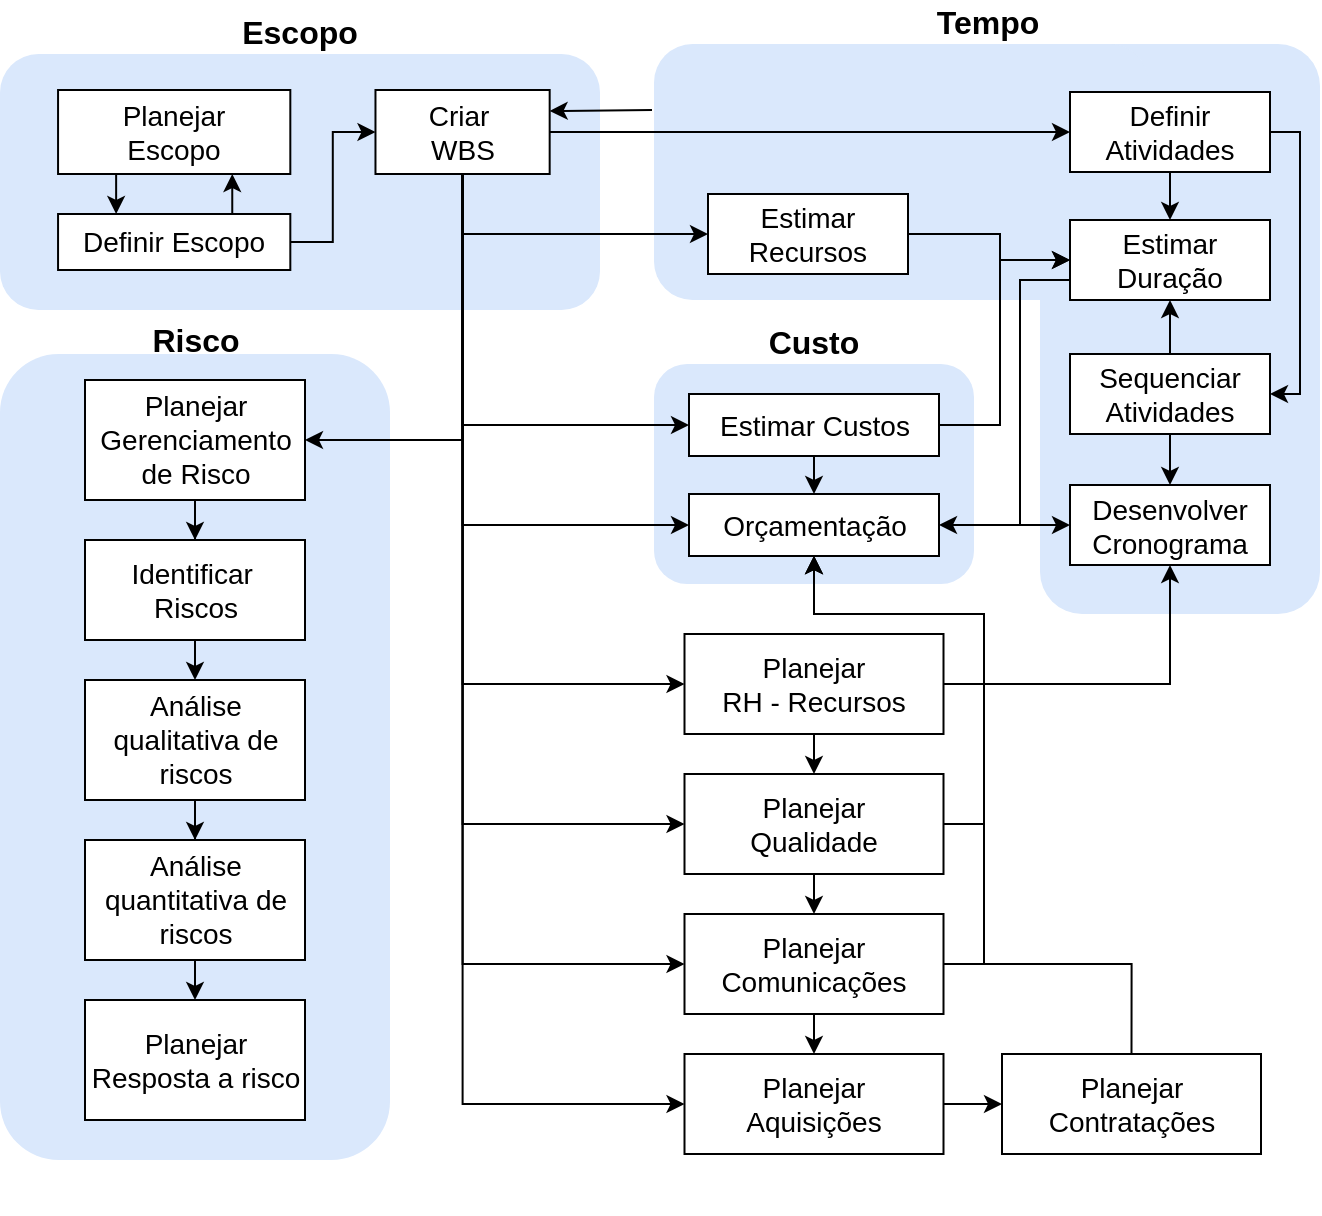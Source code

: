 <mxfile version="24.2.5" type="device">
  <diagram name="Página-1" id="yaUZyIik-JmLecXdLBgr">
    <mxGraphModel dx="1600" dy="953" grid="1" gridSize="10" guides="1" tooltips="1" connect="1" arrows="1" fold="1" page="1" pageScale="1" pageWidth="827" pageHeight="1169" math="0" shadow="0">
      <root>
        <mxCell id="0" />
        <mxCell id="1" parent="0" />
        <mxCell id="bHBypFLLKrIF1gswNG2I-41" value="" style="rounded=1;whiteSpace=wrap;html=1;fillColor=#dae8fc;strokeColor=none;" vertex="1" parent="1">
          <mxGeometry x="467" y="335" width="160" height="110" as="geometry" />
        </mxCell>
        <mxCell id="bHBypFLLKrIF1gswNG2I-24" value="" style="group;strokeColor=none;" vertex="1" connectable="0" parent="1">
          <mxGeometry x="140" y="158" width="300" height="162" as="geometry" />
        </mxCell>
        <mxCell id="bHBypFLLKrIF1gswNG2I-1" value="" style="rounded=1;whiteSpace=wrap;html=1;fillColor=#dae8fc;strokeColor=none;" vertex="1" parent="bHBypFLLKrIF1gswNG2I-24">
          <mxGeometry y="22" width="300" height="128" as="geometry" />
        </mxCell>
        <mxCell id="bHBypFLLKrIF1gswNG2I-4" style="edgeStyle=orthogonalEdgeStyle;rounded=0;orthogonalLoop=1;jettySize=auto;html=1;exitX=0.25;exitY=1;exitDx=0;exitDy=0;entryX=0.25;entryY=0;entryDx=0;entryDy=0;" edge="1" parent="bHBypFLLKrIF1gswNG2I-24" source="bHBypFLLKrIF1gswNG2I-2" target="bHBypFLLKrIF1gswNG2I-3">
          <mxGeometry relative="1" as="geometry" />
        </mxCell>
        <mxCell id="bHBypFLLKrIF1gswNG2I-2" value="&lt;font style=&quot;font-size: 14px;&quot;&gt;Planejar&lt;/font&gt;&lt;div style=&quot;font-size: 14px;&quot;&gt;&lt;font style=&quot;font-size: 14px;&quot;&gt;Escopo&lt;/font&gt;&lt;/div&gt;" style="rounded=0;whiteSpace=wrap;html=1;" vertex="1" parent="bHBypFLLKrIF1gswNG2I-24">
          <mxGeometry x="29.032" y="40" width="116.129" height="42" as="geometry" />
        </mxCell>
        <mxCell id="bHBypFLLKrIF1gswNG2I-5" style="edgeStyle=orthogonalEdgeStyle;rounded=0;orthogonalLoop=1;jettySize=auto;html=1;exitX=0.75;exitY=0;exitDx=0;exitDy=0;entryX=0.75;entryY=1;entryDx=0;entryDy=0;" edge="1" parent="bHBypFLLKrIF1gswNG2I-24" source="bHBypFLLKrIF1gswNG2I-3" target="bHBypFLLKrIF1gswNG2I-2">
          <mxGeometry relative="1" as="geometry" />
        </mxCell>
        <mxCell id="bHBypFLLKrIF1gswNG2I-8" style="edgeStyle=orthogonalEdgeStyle;rounded=0;orthogonalLoop=1;jettySize=auto;html=1;exitX=1;exitY=0.5;exitDx=0;exitDy=0;entryX=0;entryY=0.5;entryDx=0;entryDy=0;" edge="1" parent="bHBypFLLKrIF1gswNG2I-24" source="bHBypFLLKrIF1gswNG2I-3" target="bHBypFLLKrIF1gswNG2I-6">
          <mxGeometry relative="1" as="geometry" />
        </mxCell>
        <mxCell id="bHBypFLLKrIF1gswNG2I-3" value="&lt;span style=&quot;font-size: 14px;&quot;&gt;Definir Escopo&lt;/span&gt;" style="rounded=0;whiteSpace=wrap;html=1;" vertex="1" parent="bHBypFLLKrIF1gswNG2I-24">
          <mxGeometry x="29.032" y="102" width="116.129" height="28" as="geometry" />
        </mxCell>
        <mxCell id="bHBypFLLKrIF1gswNG2I-6" value="&lt;span style=&quot;font-size: 14px;&quot;&gt;Criar&amp;nbsp;&lt;/span&gt;&lt;div&gt;&lt;span style=&quot;font-size: 14px;&quot;&gt;WBS&lt;/span&gt;&lt;/div&gt;" style="rounded=0;whiteSpace=wrap;html=1;" vertex="1" parent="bHBypFLLKrIF1gswNG2I-24">
          <mxGeometry x="187.742" y="40" width="87.097" height="42" as="geometry" />
        </mxCell>
        <mxCell id="bHBypFLLKrIF1gswNG2I-9" value="&lt;b&gt;&lt;font style=&quot;font-size: 16px;&quot;&gt;Escopo&lt;/font&gt;&lt;/b&gt;" style="text;html=1;align=center;verticalAlign=middle;whiteSpace=wrap;rounded=0;" vertex="1" parent="bHBypFLLKrIF1gswNG2I-24">
          <mxGeometry x="120.968" width="58.065" height="22" as="geometry" />
        </mxCell>
        <mxCell id="bHBypFLLKrIF1gswNG2I-40" value="" style="rounded=1;whiteSpace=wrap;html=1;fillColor=#dae8fc;strokeColor=none;" vertex="1" parent="1">
          <mxGeometry x="660" y="175" width="140" height="285" as="geometry" />
        </mxCell>
        <mxCell id="bHBypFLLKrIF1gswNG2I-37" value="" style="rounded=1;whiteSpace=wrap;html=1;fillColor=#dae8fc;strokeColor=none;" vertex="1" parent="1">
          <mxGeometry x="467" y="175" width="247" height="128" as="geometry" />
        </mxCell>
        <mxCell id="bHBypFLLKrIF1gswNG2I-22" value="" style="group" vertex="1" connectable="0" parent="1">
          <mxGeometry x="140" y="313" width="195" height="447" as="geometry" />
        </mxCell>
        <mxCell id="bHBypFLLKrIF1gswNG2I-10" value="&lt;b&gt;&lt;font style=&quot;font-size: 16px;&quot;&gt;Risco&lt;/font&gt;&lt;/b&gt;" style="text;html=1;align=center;verticalAlign=middle;whiteSpace=wrap;rounded=0;" vertex="1" parent="bHBypFLLKrIF1gswNG2I-22">
          <mxGeometry x="67.5" width="60" height="20" as="geometry" />
        </mxCell>
        <mxCell id="bHBypFLLKrIF1gswNG2I-11" value="" style="rounded=1;whiteSpace=wrap;html=1;fillColor=#dae8fc;strokeColor=none;" vertex="1" parent="bHBypFLLKrIF1gswNG2I-22">
          <mxGeometry y="17" width="195" height="403" as="geometry" />
        </mxCell>
        <mxCell id="bHBypFLLKrIF1gswNG2I-14" style="edgeStyle=orthogonalEdgeStyle;rounded=0;orthogonalLoop=1;jettySize=auto;html=1;exitX=0.5;exitY=1;exitDx=0;exitDy=0;" edge="1" parent="bHBypFLLKrIF1gswNG2I-22" source="bHBypFLLKrIF1gswNG2I-12" target="bHBypFLLKrIF1gswNG2I-13">
          <mxGeometry relative="1" as="geometry" />
        </mxCell>
        <mxCell id="bHBypFLLKrIF1gswNG2I-12" value="&lt;span style=&quot;font-size: 14px;&quot;&gt;Planejar Gerenciamento de Risco&lt;/span&gt;" style="rounded=0;whiteSpace=wrap;html=1;" vertex="1" parent="bHBypFLLKrIF1gswNG2I-22">
          <mxGeometry x="42.5" y="30" width="110" height="60" as="geometry" />
        </mxCell>
        <mxCell id="bHBypFLLKrIF1gswNG2I-16" style="edgeStyle=orthogonalEdgeStyle;rounded=0;orthogonalLoop=1;jettySize=auto;html=1;exitX=0.5;exitY=1;exitDx=0;exitDy=0;entryX=0.5;entryY=0;entryDx=0;entryDy=0;" edge="1" parent="bHBypFLLKrIF1gswNG2I-22" source="bHBypFLLKrIF1gswNG2I-13" target="bHBypFLLKrIF1gswNG2I-15">
          <mxGeometry relative="1" as="geometry" />
        </mxCell>
        <mxCell id="bHBypFLLKrIF1gswNG2I-13" value="&lt;span style=&quot;font-size: 14px;&quot;&gt;Identificar&amp;nbsp;&lt;/span&gt;&lt;div&gt;&lt;span style=&quot;font-size: 14px;&quot;&gt;Riscos&lt;/span&gt;&lt;/div&gt;" style="rounded=0;whiteSpace=wrap;html=1;" vertex="1" parent="bHBypFLLKrIF1gswNG2I-22">
          <mxGeometry x="42.5" y="110" width="110" height="50" as="geometry" />
        </mxCell>
        <mxCell id="bHBypFLLKrIF1gswNG2I-18" style="edgeStyle=orthogonalEdgeStyle;rounded=0;orthogonalLoop=1;jettySize=auto;html=1;exitX=0.5;exitY=1;exitDx=0;exitDy=0;" edge="1" parent="bHBypFLLKrIF1gswNG2I-22" source="bHBypFLLKrIF1gswNG2I-15" target="bHBypFLLKrIF1gswNG2I-17">
          <mxGeometry relative="1" as="geometry" />
        </mxCell>
        <mxCell id="bHBypFLLKrIF1gswNG2I-15" value="&lt;font style=&quot;font-size: 14px;&quot;&gt;Análise &lt;br&gt;qualitativa de &lt;br&gt;riscos&lt;/font&gt;" style="rounded=0;whiteSpace=wrap;html=1;" vertex="1" parent="bHBypFLLKrIF1gswNG2I-22">
          <mxGeometry x="42.5" y="180" width="110" height="60" as="geometry" />
        </mxCell>
        <mxCell id="bHBypFLLKrIF1gswNG2I-20" style="edgeStyle=orthogonalEdgeStyle;rounded=0;orthogonalLoop=1;jettySize=auto;html=1;exitX=0.5;exitY=1;exitDx=0;exitDy=0;entryX=0.5;entryY=0;entryDx=0;entryDy=0;" edge="1" parent="bHBypFLLKrIF1gswNG2I-22" source="bHBypFLLKrIF1gswNG2I-17" target="bHBypFLLKrIF1gswNG2I-19">
          <mxGeometry relative="1" as="geometry" />
        </mxCell>
        <mxCell id="bHBypFLLKrIF1gswNG2I-17" value="&lt;font style=&quot;font-size: 14px;&quot;&gt;Análise &lt;br&gt;quantitativa de &lt;br&gt;riscos&lt;/font&gt;" style="rounded=0;whiteSpace=wrap;html=1;" vertex="1" parent="bHBypFLLKrIF1gswNG2I-22">
          <mxGeometry x="42.5" y="260" width="110" height="60" as="geometry" />
        </mxCell>
        <mxCell id="bHBypFLLKrIF1gswNG2I-19" value="&lt;span style=&quot;font-size: 14px;&quot;&gt;Planejar Resposta a risco&lt;/span&gt;" style="rounded=0;whiteSpace=wrap;html=1;" vertex="1" parent="bHBypFLLKrIF1gswNG2I-22">
          <mxGeometry x="42.5" y="340" width="110" height="60" as="geometry" />
        </mxCell>
        <mxCell id="bHBypFLLKrIF1gswNG2I-88" style="edgeStyle=orthogonalEdgeStyle;rounded=0;orthogonalLoop=1;jettySize=auto;html=1;exitX=1;exitY=0.5;exitDx=0;exitDy=0;entryX=0;entryY=0.5;entryDx=0;entryDy=0;" edge="1" parent="1" source="bHBypFLLKrIF1gswNG2I-23" target="bHBypFLLKrIF1gswNG2I-26">
          <mxGeometry relative="1" as="geometry">
            <Array as="points">
              <mxPoint x="640" y="270" />
              <mxPoint x="640" y="283" />
            </Array>
          </mxGeometry>
        </mxCell>
        <mxCell id="bHBypFLLKrIF1gswNG2I-23" value="&lt;span style=&quot;font-size: 14px;&quot;&gt;Estimar&lt;/span&gt;&lt;div&gt;&lt;span style=&quot;font-size: 14px;&quot;&gt;Recursos&lt;/span&gt;&lt;/div&gt;" style="rounded=0;whiteSpace=wrap;html=1;" vertex="1" parent="1">
          <mxGeometry x="494" y="250" width="100" height="40" as="geometry" />
        </mxCell>
        <mxCell id="bHBypFLLKrIF1gswNG2I-75" style="edgeStyle=orthogonalEdgeStyle;rounded=0;orthogonalLoop=1;jettySize=auto;html=1;exitX=1;exitY=0.5;exitDx=0;exitDy=0;entryX=1;entryY=0.5;entryDx=0;entryDy=0;" edge="1" parent="1" source="bHBypFLLKrIF1gswNG2I-25" target="bHBypFLLKrIF1gswNG2I-47">
          <mxGeometry relative="1" as="geometry">
            <Array as="points">
              <mxPoint x="790" y="219" />
              <mxPoint x="790" y="350" />
            </Array>
          </mxGeometry>
        </mxCell>
        <mxCell id="bHBypFLLKrIF1gswNG2I-77" style="edgeStyle=orthogonalEdgeStyle;rounded=0;orthogonalLoop=1;jettySize=auto;html=1;exitX=0.5;exitY=1;exitDx=0;exitDy=0;" edge="1" parent="1" source="bHBypFLLKrIF1gswNG2I-25" target="bHBypFLLKrIF1gswNG2I-26">
          <mxGeometry relative="1" as="geometry" />
        </mxCell>
        <mxCell id="bHBypFLLKrIF1gswNG2I-25" value="&lt;span style=&quot;font-size: 14px;&quot;&gt;Definir&lt;/span&gt;&lt;div&gt;&lt;span style=&quot;font-size: 14px;&quot;&gt;Atividades&lt;/span&gt;&lt;/div&gt;" style="rounded=0;whiteSpace=wrap;html=1;" vertex="1" parent="1">
          <mxGeometry x="675" y="199" width="100" height="40" as="geometry" />
        </mxCell>
        <mxCell id="bHBypFLLKrIF1gswNG2I-90" style="edgeStyle=orthogonalEdgeStyle;rounded=0;orthogonalLoop=1;jettySize=auto;html=1;exitX=0;exitY=0.75;exitDx=0;exitDy=0;entryX=0;entryY=0.5;entryDx=0;entryDy=0;" edge="1" parent="1" source="bHBypFLLKrIF1gswNG2I-26" target="bHBypFLLKrIF1gswNG2I-48">
          <mxGeometry relative="1" as="geometry">
            <Array as="points">
              <mxPoint x="650" y="293" />
              <mxPoint x="650" y="415" />
            </Array>
          </mxGeometry>
        </mxCell>
        <mxCell id="bHBypFLLKrIF1gswNG2I-91" style="edgeStyle=orthogonalEdgeStyle;rounded=0;orthogonalLoop=1;jettySize=auto;html=1;exitX=0;exitY=0.75;exitDx=0;exitDy=0;entryX=1;entryY=0.5;entryDx=0;entryDy=0;" edge="1" parent="1" source="bHBypFLLKrIF1gswNG2I-26" target="bHBypFLLKrIF1gswNG2I-43">
          <mxGeometry relative="1" as="geometry">
            <Array as="points">
              <mxPoint x="650" y="293" />
              <mxPoint x="650" y="415" />
            </Array>
          </mxGeometry>
        </mxCell>
        <mxCell id="bHBypFLLKrIF1gswNG2I-26" value="&lt;span style=&quot;font-size: 14px;&quot;&gt;Estimar Duração&lt;/span&gt;" style="rounded=0;whiteSpace=wrap;html=1;" vertex="1" parent="1">
          <mxGeometry x="675" y="263" width="100" height="40" as="geometry" />
        </mxCell>
        <mxCell id="bHBypFLLKrIF1gswNG2I-44" style="edgeStyle=orthogonalEdgeStyle;rounded=0;orthogonalLoop=1;jettySize=auto;html=1;exitX=0.5;exitY=1;exitDx=0;exitDy=0;entryX=0.5;entryY=0;entryDx=0;entryDy=0;" edge="1" parent="1" source="bHBypFLLKrIF1gswNG2I-42" target="bHBypFLLKrIF1gswNG2I-43">
          <mxGeometry relative="1" as="geometry" />
        </mxCell>
        <mxCell id="bHBypFLLKrIF1gswNG2I-86" style="edgeStyle=orthogonalEdgeStyle;rounded=0;orthogonalLoop=1;jettySize=auto;html=1;exitX=1;exitY=0.5;exitDx=0;exitDy=0;entryX=0;entryY=0.5;entryDx=0;entryDy=0;" edge="1" parent="1" source="bHBypFLLKrIF1gswNG2I-42" target="bHBypFLLKrIF1gswNG2I-26">
          <mxGeometry relative="1" as="geometry">
            <Array as="points">
              <mxPoint x="640" y="366" />
              <mxPoint x="640" y="283" />
            </Array>
          </mxGeometry>
        </mxCell>
        <mxCell id="bHBypFLLKrIF1gswNG2I-42" value="&lt;span style=&quot;font-size: 14px;&quot;&gt;Estimar Custos&lt;/span&gt;" style="rounded=0;whiteSpace=wrap;html=1;" vertex="1" parent="1">
          <mxGeometry x="484.5" y="350" width="125" height="31" as="geometry" />
        </mxCell>
        <mxCell id="bHBypFLLKrIF1gswNG2I-43" value="&lt;span style=&quot;font-size: 14px;&quot;&gt;Orçamentação&lt;/span&gt;" style="rounded=0;whiteSpace=wrap;html=1;" vertex="1" parent="1">
          <mxGeometry x="484.5" y="400" width="125" height="31" as="geometry" />
        </mxCell>
        <mxCell id="bHBypFLLKrIF1gswNG2I-45" value="&lt;b&gt;&lt;font style=&quot;font-size: 16px;&quot;&gt;Tempo&lt;/font&gt;&lt;/b&gt;" style="text;html=1;align=center;verticalAlign=middle;whiteSpace=wrap;rounded=0;" vertex="1" parent="1">
          <mxGeometry x="604" y="153" width="60" height="22" as="geometry" />
        </mxCell>
        <mxCell id="bHBypFLLKrIF1gswNG2I-46" value="&lt;b&gt;&lt;font style=&quot;font-size: 16px;&quot;&gt;Custo&lt;/font&gt;&lt;/b&gt;" style="text;html=1;align=center;verticalAlign=middle;whiteSpace=wrap;rounded=0;" vertex="1" parent="1">
          <mxGeometry x="517" y="313" width="60" height="22" as="geometry" />
        </mxCell>
        <mxCell id="bHBypFLLKrIF1gswNG2I-78" style="edgeStyle=orthogonalEdgeStyle;rounded=0;orthogonalLoop=1;jettySize=auto;html=1;exitX=0.5;exitY=0;exitDx=0;exitDy=0;" edge="1" parent="1" source="bHBypFLLKrIF1gswNG2I-47" target="bHBypFLLKrIF1gswNG2I-26">
          <mxGeometry relative="1" as="geometry" />
        </mxCell>
        <mxCell id="bHBypFLLKrIF1gswNG2I-89" style="edgeStyle=orthogonalEdgeStyle;rounded=0;orthogonalLoop=1;jettySize=auto;html=1;exitX=0.5;exitY=1;exitDx=0;exitDy=0;" edge="1" parent="1" source="bHBypFLLKrIF1gswNG2I-47" target="bHBypFLLKrIF1gswNG2I-48">
          <mxGeometry relative="1" as="geometry" />
        </mxCell>
        <mxCell id="bHBypFLLKrIF1gswNG2I-47" value="&lt;span style=&quot;font-size: 14px;&quot;&gt;Sequenciar&lt;/span&gt;&lt;div&gt;&lt;span style=&quot;font-size: 14px;&quot;&gt;Atividades&lt;/span&gt;&lt;/div&gt;" style="rounded=0;whiteSpace=wrap;html=1;" vertex="1" parent="1">
          <mxGeometry x="675" y="330" width="100" height="40" as="geometry" />
        </mxCell>
        <mxCell id="bHBypFLLKrIF1gswNG2I-48" value="&lt;font style=&quot;font-size: 14px;&quot;&gt;Desenvolver&lt;/font&gt;&lt;div style=&quot;font-size: 14px;&quot;&gt;&lt;font style=&quot;font-size: 14px;&quot;&gt;Cronograma&lt;/font&gt;&lt;/div&gt;" style="rounded=0;whiteSpace=wrap;html=1;" vertex="1" parent="1">
          <mxGeometry x="675" y="395.5" width="100" height="40" as="geometry" />
        </mxCell>
        <mxCell id="bHBypFLLKrIF1gswNG2I-49" style="edgeStyle=orthogonalEdgeStyle;rounded=0;orthogonalLoop=1;jettySize=auto;html=1;exitX=1;exitY=0.5;exitDx=0;exitDy=0;" edge="1" parent="1" source="bHBypFLLKrIF1gswNG2I-6" target="bHBypFLLKrIF1gswNG2I-25">
          <mxGeometry relative="1" as="geometry" />
        </mxCell>
        <mxCell id="bHBypFLLKrIF1gswNG2I-52" value="" style="endArrow=classic;html=1;rounded=0;entryX=1;entryY=0.25;entryDx=0;entryDy=0;" edge="1" parent="1" target="bHBypFLLKrIF1gswNG2I-6">
          <mxGeometry width="50" height="50" relative="1" as="geometry">
            <mxPoint x="466" y="208" as="sourcePoint" />
            <mxPoint x="510" y="200" as="targetPoint" />
          </mxGeometry>
        </mxCell>
        <mxCell id="bHBypFLLKrIF1gswNG2I-56" style="edgeStyle=orthogonalEdgeStyle;rounded=0;orthogonalLoop=1;jettySize=auto;html=1;exitX=0.5;exitY=1;exitDx=0;exitDy=0;entryX=0.5;entryY=0;entryDx=0;entryDy=0;" edge="1" parent="1" source="bHBypFLLKrIF1gswNG2I-54" target="bHBypFLLKrIF1gswNG2I-55">
          <mxGeometry relative="1" as="geometry" />
        </mxCell>
        <mxCell id="bHBypFLLKrIF1gswNG2I-71" style="edgeStyle=orthogonalEdgeStyle;rounded=0;orthogonalLoop=1;jettySize=auto;html=1;exitX=1;exitY=0.5;exitDx=0;exitDy=0;" edge="1" parent="1" source="bHBypFLLKrIF1gswNG2I-54" target="bHBypFLLKrIF1gswNG2I-43">
          <mxGeometry relative="1" as="geometry">
            <Array as="points">
              <mxPoint x="632" y="565" />
              <mxPoint x="632" y="460" />
              <mxPoint x="547" y="460" />
            </Array>
          </mxGeometry>
        </mxCell>
        <mxCell id="bHBypFLLKrIF1gswNG2I-54" value="&lt;font style=&quot;font-size: 14px;&quot;&gt;Planejar&lt;/font&gt;&lt;div&gt;&lt;span style=&quot;font-size: 14px; background-color: initial;&quot;&gt;Qualidade&lt;/span&gt;&lt;/div&gt;" style="rounded=0;whiteSpace=wrap;html=1;" vertex="1" parent="1">
          <mxGeometry x="482.25" y="540" width="129.5" height="50" as="geometry" />
        </mxCell>
        <mxCell id="bHBypFLLKrIF1gswNG2I-67" style="edgeStyle=orthogonalEdgeStyle;rounded=0;orthogonalLoop=1;jettySize=auto;html=1;exitX=0.5;exitY=1;exitDx=0;exitDy=0;entryX=0.5;entryY=0;entryDx=0;entryDy=0;" edge="1" parent="1" source="bHBypFLLKrIF1gswNG2I-55" target="bHBypFLLKrIF1gswNG2I-57">
          <mxGeometry relative="1" as="geometry" />
        </mxCell>
        <mxCell id="bHBypFLLKrIF1gswNG2I-72" style="edgeStyle=orthogonalEdgeStyle;rounded=0;orthogonalLoop=1;jettySize=auto;html=1;exitX=1;exitY=0.5;exitDx=0;exitDy=0;entryX=0.5;entryY=1;entryDx=0;entryDy=0;" edge="1" parent="1" source="bHBypFLLKrIF1gswNG2I-55" target="bHBypFLLKrIF1gswNG2I-43">
          <mxGeometry relative="1" as="geometry">
            <Array as="points">
              <mxPoint x="632" y="635" />
              <mxPoint x="632" y="460" />
              <mxPoint x="547" y="460" />
            </Array>
          </mxGeometry>
        </mxCell>
        <mxCell id="bHBypFLLKrIF1gswNG2I-55" value="&lt;font style=&quot;font-size: 14px;&quot;&gt;Planejar&lt;/font&gt;&lt;div&gt;&lt;span style=&quot;font-size: 14px; background-color: initial;&quot;&gt;Comunicações&lt;/span&gt;&lt;/div&gt;" style="rounded=0;whiteSpace=wrap;html=1;" vertex="1" parent="1">
          <mxGeometry x="482.25" y="610" width="129.5" height="50" as="geometry" />
        </mxCell>
        <mxCell id="bHBypFLLKrIF1gswNG2I-69" style="edgeStyle=orthogonalEdgeStyle;rounded=0;orthogonalLoop=1;jettySize=auto;html=1;exitX=1;exitY=0.5;exitDx=0;exitDy=0;entryX=0;entryY=0.5;entryDx=0;entryDy=0;" edge="1" parent="1" source="bHBypFLLKrIF1gswNG2I-57" target="bHBypFLLKrIF1gswNG2I-68">
          <mxGeometry relative="1" as="geometry" />
        </mxCell>
        <mxCell id="bHBypFLLKrIF1gswNG2I-57" value="&lt;font style=&quot;font-size: 14px;&quot;&gt;Planejar&lt;/font&gt;&lt;div&gt;&lt;span style=&quot;font-size: 14px; background-color: initial;&quot;&gt;Aquisições&lt;/span&gt;&lt;/div&gt;" style="rounded=0;whiteSpace=wrap;html=1;" vertex="1" parent="1">
          <mxGeometry x="482.25" y="680" width="129.5" height="50" as="geometry" />
        </mxCell>
        <mxCell id="bHBypFLLKrIF1gswNG2I-53" style="edgeStyle=orthogonalEdgeStyle;rounded=0;orthogonalLoop=1;jettySize=auto;html=1;exitX=0.5;exitY=1;exitDx=0;exitDy=0;entryX=0;entryY=0.5;entryDx=0;entryDy=0;" edge="1" parent="1" source="bHBypFLLKrIF1gswNG2I-6" target="bHBypFLLKrIF1gswNG2I-57">
          <mxGeometry relative="1" as="geometry">
            <mxPoint x="371.621" y="670.69" as="targetPoint" />
          </mxGeometry>
        </mxCell>
        <mxCell id="bHBypFLLKrIF1gswNG2I-58" style="edgeStyle=orthogonalEdgeStyle;rounded=0;orthogonalLoop=1;jettySize=auto;html=1;exitX=0.5;exitY=1;exitDx=0;exitDy=0;entryX=1;entryY=0.5;entryDx=0;entryDy=0;" edge="1" parent="1" source="bHBypFLLKrIF1gswNG2I-6" target="bHBypFLLKrIF1gswNG2I-12">
          <mxGeometry relative="1" as="geometry" />
        </mxCell>
        <mxCell id="bHBypFLLKrIF1gswNG2I-59" style="edgeStyle=orthogonalEdgeStyle;rounded=0;orthogonalLoop=1;jettySize=auto;html=1;exitX=0.5;exitY=1;exitDx=0;exitDy=0;entryX=0;entryY=0.5;entryDx=0;entryDy=0;" edge="1" parent="1" source="bHBypFLLKrIF1gswNG2I-6" target="bHBypFLLKrIF1gswNG2I-23">
          <mxGeometry relative="1" as="geometry" />
        </mxCell>
        <mxCell id="bHBypFLLKrIF1gswNG2I-60" style="edgeStyle=orthogonalEdgeStyle;rounded=0;orthogonalLoop=1;jettySize=auto;html=1;exitX=0.5;exitY=1;exitDx=0;exitDy=0;entryX=0;entryY=0.5;entryDx=0;entryDy=0;" edge="1" parent="1" source="bHBypFLLKrIF1gswNG2I-6" target="bHBypFLLKrIF1gswNG2I-42">
          <mxGeometry relative="1" as="geometry" />
        </mxCell>
        <mxCell id="bHBypFLLKrIF1gswNG2I-61" style="edgeStyle=orthogonalEdgeStyle;rounded=0;orthogonalLoop=1;jettySize=auto;html=1;exitX=0.5;exitY=1;exitDx=0;exitDy=0;entryX=0;entryY=0.5;entryDx=0;entryDy=0;" edge="1" parent="1" source="bHBypFLLKrIF1gswNG2I-6" target="bHBypFLLKrIF1gswNG2I-43">
          <mxGeometry relative="1" as="geometry" />
        </mxCell>
        <mxCell id="bHBypFLLKrIF1gswNG2I-62" style="edgeStyle=orthogonalEdgeStyle;rounded=0;orthogonalLoop=1;jettySize=auto;html=1;exitX=0.5;exitY=1;exitDx=0;exitDy=0;entryX=0;entryY=0.5;entryDx=0;entryDy=0;" edge="1" parent="1" source="bHBypFLLKrIF1gswNG2I-6" target="bHBypFLLKrIF1gswNG2I-54">
          <mxGeometry relative="1" as="geometry" />
        </mxCell>
        <mxCell id="bHBypFLLKrIF1gswNG2I-63" style="edgeStyle=orthogonalEdgeStyle;rounded=0;orthogonalLoop=1;jettySize=auto;html=1;exitX=0.5;exitY=1;exitDx=0;exitDy=0;entryX=0;entryY=0.5;entryDx=0;entryDy=0;" edge="1" parent="1" source="bHBypFLLKrIF1gswNG2I-6" target="bHBypFLLKrIF1gswNG2I-55">
          <mxGeometry relative="1" as="geometry" />
        </mxCell>
        <mxCell id="bHBypFLLKrIF1gswNG2I-66" style="edgeStyle=orthogonalEdgeStyle;rounded=0;orthogonalLoop=1;jettySize=auto;html=1;exitX=0.5;exitY=1;exitDx=0;exitDy=0;entryX=0.5;entryY=0;entryDx=0;entryDy=0;" edge="1" parent="1" source="bHBypFLLKrIF1gswNG2I-64" target="bHBypFLLKrIF1gswNG2I-54">
          <mxGeometry relative="1" as="geometry" />
        </mxCell>
        <mxCell id="bHBypFLLKrIF1gswNG2I-79" style="edgeStyle=orthogonalEdgeStyle;rounded=0;orthogonalLoop=1;jettySize=auto;html=1;exitX=1;exitY=0.5;exitDx=0;exitDy=0;" edge="1" parent="1" source="bHBypFLLKrIF1gswNG2I-64" target="bHBypFLLKrIF1gswNG2I-48">
          <mxGeometry relative="1" as="geometry" />
        </mxCell>
        <mxCell id="bHBypFLLKrIF1gswNG2I-64" value="&lt;font style=&quot;font-size: 14px;&quot;&gt;Planejar&lt;/font&gt;&lt;div&gt;&lt;span style=&quot;font-size: 14px; background-color: initial;&quot;&gt;RH - Recursos&lt;/span&gt;&lt;/div&gt;" style="rounded=0;whiteSpace=wrap;html=1;" vertex="1" parent="1">
          <mxGeometry x="482.25" y="470" width="129.5" height="50" as="geometry" />
        </mxCell>
        <mxCell id="bHBypFLLKrIF1gswNG2I-65" style="edgeStyle=orthogonalEdgeStyle;rounded=0;orthogonalLoop=1;jettySize=auto;html=1;exitX=0.5;exitY=1;exitDx=0;exitDy=0;entryX=0;entryY=0.5;entryDx=0;entryDy=0;" edge="1" parent="1" source="bHBypFLLKrIF1gswNG2I-6" target="bHBypFLLKrIF1gswNG2I-64">
          <mxGeometry relative="1" as="geometry" />
        </mxCell>
        <mxCell id="bHBypFLLKrIF1gswNG2I-73" style="edgeStyle=orthogonalEdgeStyle;rounded=0;orthogonalLoop=1;jettySize=auto;html=1;exitX=0.5;exitY=0;exitDx=0;exitDy=0;" edge="1" parent="1" source="bHBypFLLKrIF1gswNG2I-68" target="bHBypFLLKrIF1gswNG2I-43">
          <mxGeometry relative="1" as="geometry">
            <Array as="points">
              <mxPoint x="706" y="635" />
              <mxPoint x="632" y="635" />
              <mxPoint x="632" y="460" />
              <mxPoint x="547" y="460" />
            </Array>
          </mxGeometry>
        </mxCell>
        <mxCell id="bHBypFLLKrIF1gswNG2I-68" value="&lt;font style=&quot;font-size: 14px;&quot;&gt;Planejar&lt;/font&gt;&lt;div&gt;&lt;span style=&quot;font-size: 14px; background-color: initial;&quot;&gt;Contrata&lt;/span&gt;&lt;span style=&quot;font-size: 14px; background-color: initial;&quot;&gt;ções&lt;/span&gt;&lt;/div&gt;" style="rounded=0;whiteSpace=wrap;html=1;" vertex="1" parent="1">
          <mxGeometry x="641" y="680" width="129.5" height="50" as="geometry" />
        </mxCell>
      </root>
    </mxGraphModel>
  </diagram>
</mxfile>

